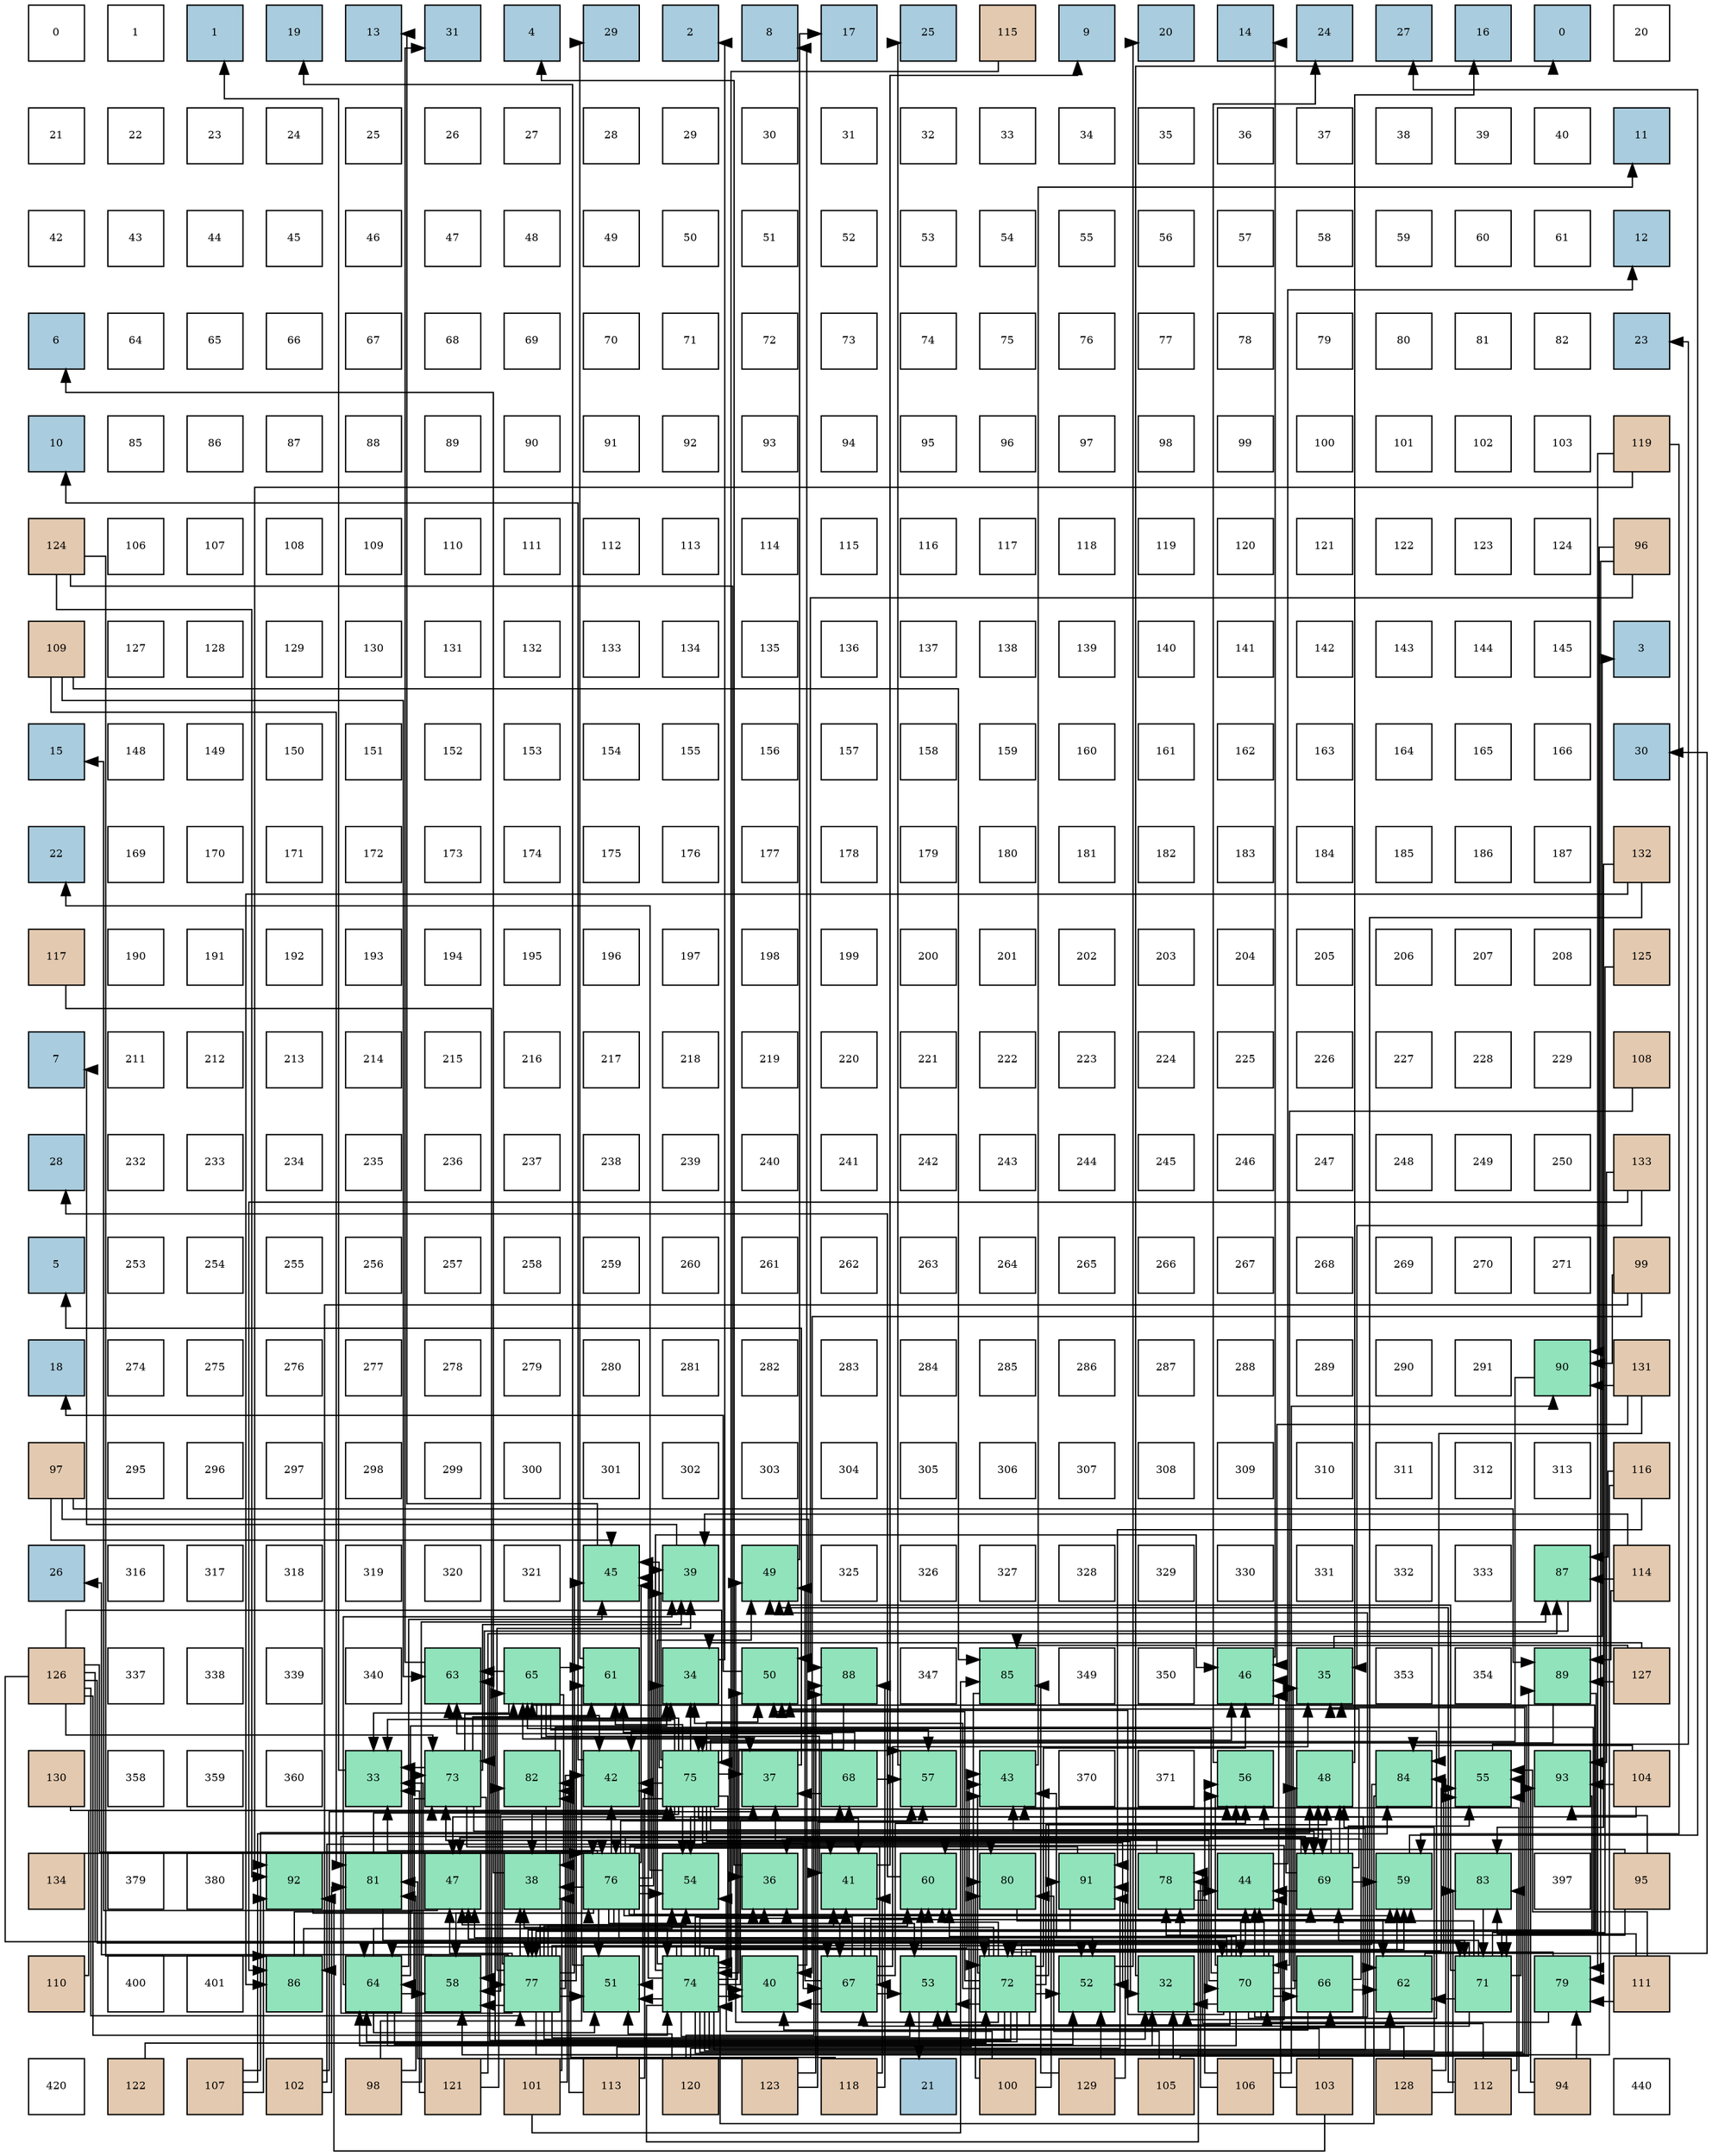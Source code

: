 digraph layout{
 rankdir=TB;
 splines=ortho;
 node [style=filled shape=square fixedsize=true width=0.6];
0[label="0", fontsize=8, fillcolor="#ffffff"];
1[label="1", fontsize=8, fillcolor="#ffffff"];
2[label="1", fontsize=8, fillcolor="#a9ccde"];
3[label="19", fontsize=8, fillcolor="#a9ccde"];
4[label="13", fontsize=8, fillcolor="#a9ccde"];
5[label="31", fontsize=8, fillcolor="#a9ccde"];
6[label="4", fontsize=8, fillcolor="#a9ccde"];
7[label="29", fontsize=8, fillcolor="#a9ccde"];
8[label="2", fontsize=8, fillcolor="#a9ccde"];
9[label="8", fontsize=8, fillcolor="#a9ccde"];
10[label="17", fontsize=8, fillcolor="#a9ccde"];
11[label="25", fontsize=8, fillcolor="#a9ccde"];
12[label="115", fontsize=8, fillcolor="#e3c9af"];
13[label="9", fontsize=8, fillcolor="#a9ccde"];
14[label="20", fontsize=8, fillcolor="#a9ccde"];
15[label="14", fontsize=8, fillcolor="#a9ccde"];
16[label="24", fontsize=8, fillcolor="#a9ccde"];
17[label="27", fontsize=8, fillcolor="#a9ccde"];
18[label="16", fontsize=8, fillcolor="#a9ccde"];
19[label="0", fontsize=8, fillcolor="#a9ccde"];
20[label="20", fontsize=8, fillcolor="#ffffff"];
21[label="21", fontsize=8, fillcolor="#ffffff"];
22[label="22", fontsize=8, fillcolor="#ffffff"];
23[label="23", fontsize=8, fillcolor="#ffffff"];
24[label="24", fontsize=8, fillcolor="#ffffff"];
25[label="25", fontsize=8, fillcolor="#ffffff"];
26[label="26", fontsize=8, fillcolor="#ffffff"];
27[label="27", fontsize=8, fillcolor="#ffffff"];
28[label="28", fontsize=8, fillcolor="#ffffff"];
29[label="29", fontsize=8, fillcolor="#ffffff"];
30[label="30", fontsize=8, fillcolor="#ffffff"];
31[label="31", fontsize=8, fillcolor="#ffffff"];
32[label="32", fontsize=8, fillcolor="#ffffff"];
33[label="33", fontsize=8, fillcolor="#ffffff"];
34[label="34", fontsize=8, fillcolor="#ffffff"];
35[label="35", fontsize=8, fillcolor="#ffffff"];
36[label="36", fontsize=8, fillcolor="#ffffff"];
37[label="37", fontsize=8, fillcolor="#ffffff"];
38[label="38", fontsize=8, fillcolor="#ffffff"];
39[label="39", fontsize=8, fillcolor="#ffffff"];
40[label="40", fontsize=8, fillcolor="#ffffff"];
41[label="11", fontsize=8, fillcolor="#a9ccde"];
42[label="42", fontsize=8, fillcolor="#ffffff"];
43[label="43", fontsize=8, fillcolor="#ffffff"];
44[label="44", fontsize=8, fillcolor="#ffffff"];
45[label="45", fontsize=8, fillcolor="#ffffff"];
46[label="46", fontsize=8, fillcolor="#ffffff"];
47[label="47", fontsize=8, fillcolor="#ffffff"];
48[label="48", fontsize=8, fillcolor="#ffffff"];
49[label="49", fontsize=8, fillcolor="#ffffff"];
50[label="50", fontsize=8, fillcolor="#ffffff"];
51[label="51", fontsize=8, fillcolor="#ffffff"];
52[label="52", fontsize=8, fillcolor="#ffffff"];
53[label="53", fontsize=8, fillcolor="#ffffff"];
54[label="54", fontsize=8, fillcolor="#ffffff"];
55[label="55", fontsize=8, fillcolor="#ffffff"];
56[label="56", fontsize=8, fillcolor="#ffffff"];
57[label="57", fontsize=8, fillcolor="#ffffff"];
58[label="58", fontsize=8, fillcolor="#ffffff"];
59[label="59", fontsize=8, fillcolor="#ffffff"];
60[label="60", fontsize=8, fillcolor="#ffffff"];
61[label="61", fontsize=8, fillcolor="#ffffff"];
62[label="12", fontsize=8, fillcolor="#a9ccde"];
63[label="6", fontsize=8, fillcolor="#a9ccde"];
64[label="64", fontsize=8, fillcolor="#ffffff"];
65[label="65", fontsize=8, fillcolor="#ffffff"];
66[label="66", fontsize=8, fillcolor="#ffffff"];
67[label="67", fontsize=8, fillcolor="#ffffff"];
68[label="68", fontsize=8, fillcolor="#ffffff"];
69[label="69", fontsize=8, fillcolor="#ffffff"];
70[label="70", fontsize=8, fillcolor="#ffffff"];
71[label="71", fontsize=8, fillcolor="#ffffff"];
72[label="72", fontsize=8, fillcolor="#ffffff"];
73[label="73", fontsize=8, fillcolor="#ffffff"];
74[label="74", fontsize=8, fillcolor="#ffffff"];
75[label="75", fontsize=8, fillcolor="#ffffff"];
76[label="76", fontsize=8, fillcolor="#ffffff"];
77[label="77", fontsize=8, fillcolor="#ffffff"];
78[label="78", fontsize=8, fillcolor="#ffffff"];
79[label="79", fontsize=8, fillcolor="#ffffff"];
80[label="80", fontsize=8, fillcolor="#ffffff"];
81[label="81", fontsize=8, fillcolor="#ffffff"];
82[label="82", fontsize=8, fillcolor="#ffffff"];
83[label="23", fontsize=8, fillcolor="#a9ccde"];
84[label="10", fontsize=8, fillcolor="#a9ccde"];
85[label="85", fontsize=8, fillcolor="#ffffff"];
86[label="86", fontsize=8, fillcolor="#ffffff"];
87[label="87", fontsize=8, fillcolor="#ffffff"];
88[label="88", fontsize=8, fillcolor="#ffffff"];
89[label="89", fontsize=8, fillcolor="#ffffff"];
90[label="90", fontsize=8, fillcolor="#ffffff"];
91[label="91", fontsize=8, fillcolor="#ffffff"];
92[label="92", fontsize=8, fillcolor="#ffffff"];
93[label="93", fontsize=8, fillcolor="#ffffff"];
94[label="94", fontsize=8, fillcolor="#ffffff"];
95[label="95", fontsize=8, fillcolor="#ffffff"];
96[label="96", fontsize=8, fillcolor="#ffffff"];
97[label="97", fontsize=8, fillcolor="#ffffff"];
98[label="98", fontsize=8, fillcolor="#ffffff"];
99[label="99", fontsize=8, fillcolor="#ffffff"];
100[label="100", fontsize=8, fillcolor="#ffffff"];
101[label="101", fontsize=8, fillcolor="#ffffff"];
102[label="102", fontsize=8, fillcolor="#ffffff"];
103[label="103", fontsize=8, fillcolor="#ffffff"];
104[label="119", fontsize=8, fillcolor="#e3c9af"];
105[label="124", fontsize=8, fillcolor="#e3c9af"];
106[label="106", fontsize=8, fillcolor="#ffffff"];
107[label="107", fontsize=8, fillcolor="#ffffff"];
108[label="108", fontsize=8, fillcolor="#ffffff"];
109[label="109", fontsize=8, fillcolor="#ffffff"];
110[label="110", fontsize=8, fillcolor="#ffffff"];
111[label="111", fontsize=8, fillcolor="#ffffff"];
112[label="112", fontsize=8, fillcolor="#ffffff"];
113[label="113", fontsize=8, fillcolor="#ffffff"];
114[label="114", fontsize=8, fillcolor="#ffffff"];
115[label="115", fontsize=8, fillcolor="#ffffff"];
116[label="116", fontsize=8, fillcolor="#ffffff"];
117[label="117", fontsize=8, fillcolor="#ffffff"];
118[label="118", fontsize=8, fillcolor="#ffffff"];
119[label="119", fontsize=8, fillcolor="#ffffff"];
120[label="120", fontsize=8, fillcolor="#ffffff"];
121[label="121", fontsize=8, fillcolor="#ffffff"];
122[label="122", fontsize=8, fillcolor="#ffffff"];
123[label="123", fontsize=8, fillcolor="#ffffff"];
124[label="124", fontsize=8, fillcolor="#ffffff"];
125[label="96", fontsize=8, fillcolor="#e3c9af"];
126[label="109", fontsize=8, fillcolor="#e3c9af"];
127[label="127", fontsize=8, fillcolor="#ffffff"];
128[label="128", fontsize=8, fillcolor="#ffffff"];
129[label="129", fontsize=8, fillcolor="#ffffff"];
130[label="130", fontsize=8, fillcolor="#ffffff"];
131[label="131", fontsize=8, fillcolor="#ffffff"];
132[label="132", fontsize=8, fillcolor="#ffffff"];
133[label="133", fontsize=8, fillcolor="#ffffff"];
134[label="134", fontsize=8, fillcolor="#ffffff"];
135[label="135", fontsize=8, fillcolor="#ffffff"];
136[label="136", fontsize=8, fillcolor="#ffffff"];
137[label="137", fontsize=8, fillcolor="#ffffff"];
138[label="138", fontsize=8, fillcolor="#ffffff"];
139[label="139", fontsize=8, fillcolor="#ffffff"];
140[label="140", fontsize=8, fillcolor="#ffffff"];
141[label="141", fontsize=8, fillcolor="#ffffff"];
142[label="142", fontsize=8, fillcolor="#ffffff"];
143[label="143", fontsize=8, fillcolor="#ffffff"];
144[label="144", fontsize=8, fillcolor="#ffffff"];
145[label="145", fontsize=8, fillcolor="#ffffff"];
146[label="3", fontsize=8, fillcolor="#a9ccde"];
147[label="15", fontsize=8, fillcolor="#a9ccde"];
148[label="148", fontsize=8, fillcolor="#ffffff"];
149[label="149", fontsize=8, fillcolor="#ffffff"];
150[label="150", fontsize=8, fillcolor="#ffffff"];
151[label="151", fontsize=8, fillcolor="#ffffff"];
152[label="152", fontsize=8, fillcolor="#ffffff"];
153[label="153", fontsize=8, fillcolor="#ffffff"];
154[label="154", fontsize=8, fillcolor="#ffffff"];
155[label="155", fontsize=8, fillcolor="#ffffff"];
156[label="156", fontsize=8, fillcolor="#ffffff"];
157[label="157", fontsize=8, fillcolor="#ffffff"];
158[label="158", fontsize=8, fillcolor="#ffffff"];
159[label="159", fontsize=8, fillcolor="#ffffff"];
160[label="160", fontsize=8, fillcolor="#ffffff"];
161[label="161", fontsize=8, fillcolor="#ffffff"];
162[label="162", fontsize=8, fillcolor="#ffffff"];
163[label="163", fontsize=8, fillcolor="#ffffff"];
164[label="164", fontsize=8, fillcolor="#ffffff"];
165[label="165", fontsize=8, fillcolor="#ffffff"];
166[label="166", fontsize=8, fillcolor="#ffffff"];
167[label="30", fontsize=8, fillcolor="#a9ccde"];
168[label="22", fontsize=8, fillcolor="#a9ccde"];
169[label="169", fontsize=8, fillcolor="#ffffff"];
170[label="170", fontsize=8, fillcolor="#ffffff"];
171[label="171", fontsize=8, fillcolor="#ffffff"];
172[label="172", fontsize=8, fillcolor="#ffffff"];
173[label="173", fontsize=8, fillcolor="#ffffff"];
174[label="174", fontsize=8, fillcolor="#ffffff"];
175[label="175", fontsize=8, fillcolor="#ffffff"];
176[label="176", fontsize=8, fillcolor="#ffffff"];
177[label="177", fontsize=8, fillcolor="#ffffff"];
178[label="178", fontsize=8, fillcolor="#ffffff"];
179[label="179", fontsize=8, fillcolor="#ffffff"];
180[label="180", fontsize=8, fillcolor="#ffffff"];
181[label="181", fontsize=8, fillcolor="#ffffff"];
182[label="182", fontsize=8, fillcolor="#ffffff"];
183[label="183", fontsize=8, fillcolor="#ffffff"];
184[label="184", fontsize=8, fillcolor="#ffffff"];
185[label="185", fontsize=8, fillcolor="#ffffff"];
186[label="186", fontsize=8, fillcolor="#ffffff"];
187[label="187", fontsize=8, fillcolor="#ffffff"];
188[label="132", fontsize=8, fillcolor="#e3c9af"];
189[label="117", fontsize=8, fillcolor="#e3c9af"];
190[label="190", fontsize=8, fillcolor="#ffffff"];
191[label="191", fontsize=8, fillcolor="#ffffff"];
192[label="192", fontsize=8, fillcolor="#ffffff"];
193[label="193", fontsize=8, fillcolor="#ffffff"];
194[label="194", fontsize=8, fillcolor="#ffffff"];
195[label="195", fontsize=8, fillcolor="#ffffff"];
196[label="196", fontsize=8, fillcolor="#ffffff"];
197[label="197", fontsize=8, fillcolor="#ffffff"];
198[label="198", fontsize=8, fillcolor="#ffffff"];
199[label="199", fontsize=8, fillcolor="#ffffff"];
200[label="200", fontsize=8, fillcolor="#ffffff"];
201[label="201", fontsize=8, fillcolor="#ffffff"];
202[label="202", fontsize=8, fillcolor="#ffffff"];
203[label="203", fontsize=8, fillcolor="#ffffff"];
204[label="204", fontsize=8, fillcolor="#ffffff"];
205[label="205", fontsize=8, fillcolor="#ffffff"];
206[label="206", fontsize=8, fillcolor="#ffffff"];
207[label="207", fontsize=8, fillcolor="#ffffff"];
208[label="208", fontsize=8, fillcolor="#ffffff"];
209[label="125", fontsize=8, fillcolor="#e3c9af"];
210[label="7", fontsize=8, fillcolor="#a9ccde"];
211[label="211", fontsize=8, fillcolor="#ffffff"];
212[label="212", fontsize=8, fillcolor="#ffffff"];
213[label="213", fontsize=8, fillcolor="#ffffff"];
214[label="214", fontsize=8, fillcolor="#ffffff"];
215[label="215", fontsize=8, fillcolor="#ffffff"];
216[label="216", fontsize=8, fillcolor="#ffffff"];
217[label="217", fontsize=8, fillcolor="#ffffff"];
218[label="218", fontsize=8, fillcolor="#ffffff"];
219[label="219", fontsize=8, fillcolor="#ffffff"];
220[label="220", fontsize=8, fillcolor="#ffffff"];
221[label="221", fontsize=8, fillcolor="#ffffff"];
222[label="222", fontsize=8, fillcolor="#ffffff"];
223[label="223", fontsize=8, fillcolor="#ffffff"];
224[label="224", fontsize=8, fillcolor="#ffffff"];
225[label="225", fontsize=8, fillcolor="#ffffff"];
226[label="226", fontsize=8, fillcolor="#ffffff"];
227[label="227", fontsize=8, fillcolor="#ffffff"];
228[label="228", fontsize=8, fillcolor="#ffffff"];
229[label="229", fontsize=8, fillcolor="#ffffff"];
230[label="108", fontsize=8, fillcolor="#e3c9af"];
231[label="28", fontsize=8, fillcolor="#a9ccde"];
232[label="232", fontsize=8, fillcolor="#ffffff"];
233[label="233", fontsize=8, fillcolor="#ffffff"];
234[label="234", fontsize=8, fillcolor="#ffffff"];
235[label="235", fontsize=8, fillcolor="#ffffff"];
236[label="236", fontsize=8, fillcolor="#ffffff"];
237[label="237", fontsize=8, fillcolor="#ffffff"];
238[label="238", fontsize=8, fillcolor="#ffffff"];
239[label="239", fontsize=8, fillcolor="#ffffff"];
240[label="240", fontsize=8, fillcolor="#ffffff"];
241[label="241", fontsize=8, fillcolor="#ffffff"];
242[label="242", fontsize=8, fillcolor="#ffffff"];
243[label="243", fontsize=8, fillcolor="#ffffff"];
244[label="244", fontsize=8, fillcolor="#ffffff"];
245[label="245", fontsize=8, fillcolor="#ffffff"];
246[label="246", fontsize=8, fillcolor="#ffffff"];
247[label="247", fontsize=8, fillcolor="#ffffff"];
248[label="248", fontsize=8, fillcolor="#ffffff"];
249[label="249", fontsize=8, fillcolor="#ffffff"];
250[label="250", fontsize=8, fillcolor="#ffffff"];
251[label="133", fontsize=8, fillcolor="#e3c9af"];
252[label="5", fontsize=8, fillcolor="#a9ccde"];
253[label="253", fontsize=8, fillcolor="#ffffff"];
254[label="254", fontsize=8, fillcolor="#ffffff"];
255[label="255", fontsize=8, fillcolor="#ffffff"];
256[label="256", fontsize=8, fillcolor="#ffffff"];
257[label="257", fontsize=8, fillcolor="#ffffff"];
258[label="258", fontsize=8, fillcolor="#ffffff"];
259[label="259", fontsize=8, fillcolor="#ffffff"];
260[label="260", fontsize=8, fillcolor="#ffffff"];
261[label="261", fontsize=8, fillcolor="#ffffff"];
262[label="262", fontsize=8, fillcolor="#ffffff"];
263[label="263", fontsize=8, fillcolor="#ffffff"];
264[label="264", fontsize=8, fillcolor="#ffffff"];
265[label="265", fontsize=8, fillcolor="#ffffff"];
266[label="266", fontsize=8, fillcolor="#ffffff"];
267[label="267", fontsize=8, fillcolor="#ffffff"];
268[label="268", fontsize=8, fillcolor="#ffffff"];
269[label="269", fontsize=8, fillcolor="#ffffff"];
270[label="270", fontsize=8, fillcolor="#ffffff"];
271[label="271", fontsize=8, fillcolor="#ffffff"];
272[label="99", fontsize=8, fillcolor="#e3c9af"];
273[label="18", fontsize=8, fillcolor="#a9ccde"];
274[label="274", fontsize=8, fillcolor="#ffffff"];
275[label="275", fontsize=8, fillcolor="#ffffff"];
276[label="276", fontsize=8, fillcolor="#ffffff"];
277[label="277", fontsize=8, fillcolor="#ffffff"];
278[label="278", fontsize=8, fillcolor="#ffffff"];
279[label="279", fontsize=8, fillcolor="#ffffff"];
280[label="280", fontsize=8, fillcolor="#ffffff"];
281[label="281", fontsize=8, fillcolor="#ffffff"];
282[label="282", fontsize=8, fillcolor="#ffffff"];
283[label="283", fontsize=8, fillcolor="#ffffff"];
284[label="284", fontsize=8, fillcolor="#ffffff"];
285[label="285", fontsize=8, fillcolor="#ffffff"];
286[label="286", fontsize=8, fillcolor="#ffffff"];
287[label="287", fontsize=8, fillcolor="#ffffff"];
288[label="288", fontsize=8, fillcolor="#ffffff"];
289[label="289", fontsize=8, fillcolor="#ffffff"];
290[label="290", fontsize=8, fillcolor="#ffffff"];
291[label="291", fontsize=8, fillcolor="#ffffff"];
292[label="90", fontsize=8, fillcolor="#91e3bb"];
293[label="131", fontsize=8, fillcolor="#e3c9af"];
294[label="97", fontsize=8, fillcolor="#e3c9af"];
295[label="295", fontsize=8, fillcolor="#ffffff"];
296[label="296", fontsize=8, fillcolor="#ffffff"];
297[label="297", fontsize=8, fillcolor="#ffffff"];
298[label="298", fontsize=8, fillcolor="#ffffff"];
299[label="299", fontsize=8, fillcolor="#ffffff"];
300[label="300", fontsize=8, fillcolor="#ffffff"];
301[label="301", fontsize=8, fillcolor="#ffffff"];
302[label="302", fontsize=8, fillcolor="#ffffff"];
303[label="303", fontsize=8, fillcolor="#ffffff"];
304[label="304", fontsize=8, fillcolor="#ffffff"];
305[label="305", fontsize=8, fillcolor="#ffffff"];
306[label="306", fontsize=8, fillcolor="#ffffff"];
307[label="307", fontsize=8, fillcolor="#ffffff"];
308[label="308", fontsize=8, fillcolor="#ffffff"];
309[label="309", fontsize=8, fillcolor="#ffffff"];
310[label="310", fontsize=8, fillcolor="#ffffff"];
311[label="311", fontsize=8, fillcolor="#ffffff"];
312[label="312", fontsize=8, fillcolor="#ffffff"];
313[label="313", fontsize=8, fillcolor="#ffffff"];
314[label="116", fontsize=8, fillcolor="#e3c9af"];
315[label="26", fontsize=8, fillcolor="#a9ccde"];
316[label="316", fontsize=8, fillcolor="#ffffff"];
317[label="317", fontsize=8, fillcolor="#ffffff"];
318[label="318", fontsize=8, fillcolor="#ffffff"];
319[label="319", fontsize=8, fillcolor="#ffffff"];
320[label="320", fontsize=8, fillcolor="#ffffff"];
321[label="321", fontsize=8, fillcolor="#ffffff"];
322[label="45", fontsize=8, fillcolor="#91e3bb"];
323[label="39", fontsize=8, fillcolor="#91e3bb"];
324[label="49", fontsize=8, fillcolor="#91e3bb"];
325[label="325", fontsize=8, fillcolor="#ffffff"];
326[label="326", fontsize=8, fillcolor="#ffffff"];
327[label="327", fontsize=8, fillcolor="#ffffff"];
328[label="328", fontsize=8, fillcolor="#ffffff"];
329[label="329", fontsize=8, fillcolor="#ffffff"];
330[label="330", fontsize=8, fillcolor="#ffffff"];
331[label="331", fontsize=8, fillcolor="#ffffff"];
332[label="332", fontsize=8, fillcolor="#ffffff"];
333[label="333", fontsize=8, fillcolor="#ffffff"];
334[label="87", fontsize=8, fillcolor="#91e3bb"];
335[label="114", fontsize=8, fillcolor="#e3c9af"];
336[label="126", fontsize=8, fillcolor="#e3c9af"];
337[label="337", fontsize=8, fillcolor="#ffffff"];
338[label="338", fontsize=8, fillcolor="#ffffff"];
339[label="339", fontsize=8, fillcolor="#ffffff"];
340[label="340", fontsize=8, fillcolor="#ffffff"];
341[label="63", fontsize=8, fillcolor="#91e3bb"];
342[label="65", fontsize=8, fillcolor="#91e3bb"];
343[label="61", fontsize=8, fillcolor="#91e3bb"];
344[label="34", fontsize=8, fillcolor="#91e3bb"];
345[label="50", fontsize=8, fillcolor="#91e3bb"];
346[label="88", fontsize=8, fillcolor="#91e3bb"];
347[label="347", fontsize=8, fillcolor="#ffffff"];
348[label="85", fontsize=8, fillcolor="#91e3bb"];
349[label="349", fontsize=8, fillcolor="#ffffff"];
350[label="350", fontsize=8, fillcolor="#ffffff"];
351[label="46", fontsize=8, fillcolor="#91e3bb"];
352[label="35", fontsize=8, fillcolor="#91e3bb"];
353[label="353", fontsize=8, fillcolor="#ffffff"];
354[label="354", fontsize=8, fillcolor="#ffffff"];
355[label="89", fontsize=8, fillcolor="#91e3bb"];
356[label="127", fontsize=8, fillcolor="#e3c9af"];
357[label="130", fontsize=8, fillcolor="#e3c9af"];
358[label="358", fontsize=8, fillcolor="#ffffff"];
359[label="359", fontsize=8, fillcolor="#ffffff"];
360[label="360", fontsize=8, fillcolor="#ffffff"];
361[label="33", fontsize=8, fillcolor="#91e3bb"];
362[label="73", fontsize=8, fillcolor="#91e3bb"];
363[label="82", fontsize=8, fillcolor="#91e3bb"];
364[label="42", fontsize=8, fillcolor="#91e3bb"];
365[label="75", fontsize=8, fillcolor="#91e3bb"];
366[label="37", fontsize=8, fillcolor="#91e3bb"];
367[label="68", fontsize=8, fillcolor="#91e3bb"];
368[label="57", fontsize=8, fillcolor="#91e3bb"];
369[label="43", fontsize=8, fillcolor="#91e3bb"];
370[label="370", fontsize=8, fillcolor="#ffffff"];
371[label="371", fontsize=8, fillcolor="#ffffff"];
372[label="56", fontsize=8, fillcolor="#91e3bb"];
373[label="48", fontsize=8, fillcolor="#91e3bb"];
374[label="84", fontsize=8, fillcolor="#91e3bb"];
375[label="55", fontsize=8, fillcolor="#91e3bb"];
376[label="93", fontsize=8, fillcolor="#91e3bb"];
377[label="104", fontsize=8, fillcolor="#e3c9af"];
378[label="134", fontsize=8, fillcolor="#e3c9af"];
379[label="379", fontsize=8, fillcolor="#ffffff"];
380[label="380", fontsize=8, fillcolor="#ffffff"];
381[label="92", fontsize=8, fillcolor="#91e3bb"];
382[label="81", fontsize=8, fillcolor="#91e3bb"];
383[label="47", fontsize=8, fillcolor="#91e3bb"];
384[label="38", fontsize=8, fillcolor="#91e3bb"];
385[label="76", fontsize=8, fillcolor="#91e3bb"];
386[label="54", fontsize=8, fillcolor="#91e3bb"];
387[label="36", fontsize=8, fillcolor="#91e3bb"];
388[label="41", fontsize=8, fillcolor="#91e3bb"];
389[label="60", fontsize=8, fillcolor="#91e3bb"];
390[label="80", fontsize=8, fillcolor="#91e3bb"];
391[label="91", fontsize=8, fillcolor="#91e3bb"];
392[label="78", fontsize=8, fillcolor="#91e3bb"];
393[label="44", fontsize=8, fillcolor="#91e3bb"];
394[label="69", fontsize=8, fillcolor="#91e3bb"];
395[label="59", fontsize=8, fillcolor="#91e3bb"];
396[label="83", fontsize=8, fillcolor="#91e3bb"];
397[label="397", fontsize=8, fillcolor="#ffffff"];
398[label="95", fontsize=8, fillcolor="#e3c9af"];
399[label="110", fontsize=8, fillcolor="#e3c9af"];
400[label="400", fontsize=8, fillcolor="#ffffff"];
401[label="401", fontsize=8, fillcolor="#ffffff"];
402[label="86", fontsize=8, fillcolor="#91e3bb"];
403[label="64", fontsize=8, fillcolor="#91e3bb"];
404[label="58", fontsize=8, fillcolor="#91e3bb"];
405[label="77", fontsize=8, fillcolor="#91e3bb"];
406[label="51", fontsize=8, fillcolor="#91e3bb"];
407[label="74", fontsize=8, fillcolor="#91e3bb"];
408[label="40", fontsize=8, fillcolor="#91e3bb"];
409[label="67", fontsize=8, fillcolor="#91e3bb"];
410[label="53", fontsize=8, fillcolor="#91e3bb"];
411[label="72", fontsize=8, fillcolor="#91e3bb"];
412[label="52", fontsize=8, fillcolor="#91e3bb"];
413[label="32", fontsize=8, fillcolor="#91e3bb"];
414[label="70", fontsize=8, fillcolor="#91e3bb"];
415[label="66", fontsize=8, fillcolor="#91e3bb"];
416[label="62", fontsize=8, fillcolor="#91e3bb"];
417[label="71", fontsize=8, fillcolor="#91e3bb"];
418[label="79", fontsize=8, fillcolor="#91e3bb"];
419[label="111", fontsize=8, fillcolor="#e3c9af"];
420[label="420", fontsize=8, fillcolor="#ffffff"];
421[label="122", fontsize=8, fillcolor="#e3c9af"];
422[label="107", fontsize=8, fillcolor="#e3c9af"];
423[label="102", fontsize=8, fillcolor="#e3c9af"];
424[label="98", fontsize=8, fillcolor="#e3c9af"];
425[label="121", fontsize=8, fillcolor="#e3c9af"];
426[label="101", fontsize=8, fillcolor="#e3c9af"];
427[label="113", fontsize=8, fillcolor="#e3c9af"];
428[label="120", fontsize=8, fillcolor="#e3c9af"];
429[label="123", fontsize=8, fillcolor="#e3c9af"];
430[label="118", fontsize=8, fillcolor="#e3c9af"];
431[label="21", fontsize=8, fillcolor="#a9ccde"];
432[label="100", fontsize=8, fillcolor="#e3c9af"];
433[label="129", fontsize=8, fillcolor="#e3c9af"];
434[label="105", fontsize=8, fillcolor="#e3c9af"];
435[label="106", fontsize=8, fillcolor="#e3c9af"];
436[label="103", fontsize=8, fillcolor="#e3c9af"];
437[label="128", fontsize=8, fillcolor="#e3c9af"];
438[label="112", fontsize=8, fillcolor="#e3c9af"];
439[label="94", fontsize=8, fillcolor="#e3c9af"];
440[label="440", fontsize=8, fillcolor="#ffffff"];
edge [constraint=false, style=vis];413 -> 19;
361 -> 2;
344 -> 8;
352 -> 146;
387 -> 6;
366 -> 252;
384 -> 63;
323 -> 210;
408 -> 9;
388 -> 13;
364 -> 84;
369 -> 41;
393 -> 62;
322 -> 4;
351 -> 15;
383 -> 147;
373 -> 18;
324 -> 10;
345 -> 273;
406 -> 3;
412 -> 14;
410 -> 431;
386 -> 168;
375 -> 83;
372 -> 16;
368 -> 11;
404 -> 315;
395 -> 17;
389 -> 231;
343 -> 7;
416 -> 167;
341 -> 5;
403 -> 413;
403 -> 344;
403 -> 323;
403 -> 322;
403 -> 406;
403 -> 412;
403 -> 386;
403 -> 404;
342 -> 361;
342 -> 366;
342 -> 384;
342 -> 388;
342 -> 364;
342 -> 368;
342 -> 343;
342 -> 341;
415 -> 352;
415 -> 387;
415 -> 408;
415 -> 416;
409 -> 352;
409 -> 387;
409 -> 408;
409 -> 324;
409 -> 410;
409 -> 372;
409 -> 389;
409 -> 416;
367 -> 366;
367 -> 368;
367 -> 343;
367 -> 341;
394 -> 369;
394 -> 393;
394 -> 351;
394 -> 383;
394 -> 373;
394 -> 345;
394 -> 375;
394 -> 395;
414 -> 413;
414 -> 366;
414 -> 364;
414 -> 369;
414 -> 393;
414 -> 351;
414 -> 383;
414 -> 373;
414 -> 324;
414 -> 345;
414 -> 410;
414 -> 386;
414 -> 375;
414 -> 372;
414 -> 395;
414 -> 389;
414 -> 403;
414 -> 342;
414 -> 415;
417 -> 393;
417 -> 324;
417 -> 375;
417 -> 416;
417 -> 403;
417 -> 342;
417 -> 409;
417 -> 394;
411 -> 344;
411 -> 384;
411 -> 369;
411 -> 393;
411 -> 351;
411 -> 383;
411 -> 373;
411 -> 324;
411 -> 345;
411 -> 412;
411 -> 410;
411 -> 375;
411 -> 372;
411 -> 395;
411 -> 389;
411 -> 341;
411 -> 403;
411 -> 342;
411 -> 415;
362 -> 361;
362 -> 323;
362 -> 404;
362 -> 343;
362 -> 403;
362 -> 342;
362 -> 409;
362 -> 394;
407 -> 352;
407 -> 387;
407 -> 408;
407 -> 388;
407 -> 369;
407 -> 393;
407 -> 322;
407 -> 351;
407 -> 383;
407 -> 373;
407 -> 324;
407 -> 345;
407 -> 406;
407 -> 410;
407 -> 375;
407 -> 372;
407 -> 368;
407 -> 395;
407 -> 389;
407 -> 416;
407 -> 403;
407 -> 342;
365 -> 413;
365 -> 361;
365 -> 344;
365 -> 366;
365 -> 384;
365 -> 323;
365 -> 408;
365 -> 388;
365 -> 364;
365 -> 322;
365 -> 351;
365 -> 345;
365 -> 406;
365 -> 412;
365 -> 386;
365 -> 372;
365 -> 368;
365 -> 404;
365 -> 343;
365 -> 341;
365 -> 409;
365 -> 394;
385 -> 413;
385 -> 361;
385 -> 344;
385 -> 387;
385 -> 384;
385 -> 323;
385 -> 388;
385 -> 364;
385 -> 322;
385 -> 373;
385 -> 406;
385 -> 412;
385 -> 410;
385 -> 386;
385 -> 404;
385 -> 395;
385 -> 409;
385 -> 367;
385 -> 394;
405 -> 413;
405 -> 361;
405 -> 344;
405 -> 352;
405 -> 384;
405 -> 323;
405 -> 388;
405 -> 364;
405 -> 369;
405 -> 322;
405 -> 383;
405 -> 406;
405 -> 412;
405 -> 386;
405 -> 404;
405 -> 389;
405 -> 409;
405 -> 367;
405 -> 394;
392 -> 414;
392 -> 362;
418 -> 414;
418 -> 411;
390 -> 414;
382 -> 417;
382 -> 365;
363 -> 417;
363 -> 385;
396 -> 417;
374 -> 411;
374 -> 407;
348 -> 411;
402 -> 362;
402 -> 407;
334 -> 362;
346 -> 407;
355 -> 365;
355 -> 405;
292 -> 365;
391 -> 385;
391 -> 405;
381 -> 385;
376 -> 405;
439 -> 369;
439 -> 418;
439 -> 376;
398 -> 389;
398 -> 392;
398 -> 376;
125 -> 345;
125 -> 418;
125 -> 292;
294 -> 322;
294 -> 346;
294 -> 355;
424 -> 343;
424 -> 382;
424 -> 334;
272 -> 408;
272 -> 402;
272 -> 292;
432 -> 386;
432 -> 390;
432 -> 391;
426 -> 384;
426 -> 363;
426 -> 348;
423 -> 366;
423 -> 390;
423 -> 382;
436 -> 410;
436 -> 392;
436 -> 381;
377 -> 383;
377 -> 374;
377 -> 376;
434 -> 413;
434 -> 390;
434 -> 355;
435 -> 372;
435 -> 392;
435 -> 292;
422 -> 373;
422 -> 374;
422 -> 381;
230 -> 414;
126 -> 341;
126 -> 382;
126 -> 348;
399 -> 365;
419 -> 375;
419 -> 418;
419 -> 396;
438 -> 324;
438 -> 392;
438 -> 396;
427 -> 364;
427 -> 390;
427 -> 363;
335 -> 323;
335 -> 334;
335 -> 355;
12 -> 407;
314 -> 404;
314 -> 334;
314 -> 391;
189 -> 405;
430 -> 388;
430 -> 363;
430 -> 346;
104 -> 395;
104 -> 418;
104 -> 381;
428 -> 406;
428 -> 346;
428 -> 391;
425 -> 361;
425 -> 363;
425 -> 334;
421 -> 411;
429 -> 368;
429 -> 382;
429 -> 346;
105 -> 387;
105 -> 402;
105 -> 381;
209 -> 417;
336 -> 414;
336 -> 417;
336 -> 411;
336 -> 362;
336 -> 407;
336 -> 365;
336 -> 385;
336 -> 405;
356 -> 344;
356 -> 348;
356 -> 355;
437 -> 393;
437 -> 396;
437 -> 374;
433 -> 412;
433 -> 348;
433 -> 391;
357 -> 362;
293 -> 351;
293 -> 374;
293 -> 292;
188 -> 416;
188 -> 396;
188 -> 402;
251 -> 352;
251 -> 402;
251 -> 376;
378 -> 385;
edge [constraint=true, style=invis];
0 -> 21 -> 42 -> 63 -> 84 -> 105 -> 126 -> 147 -> 168 -> 189 -> 210 -> 231 -> 252 -> 273 -> 294 -> 315 -> 336 -> 357 -> 378 -> 399 -> 420;
1 -> 22 -> 43 -> 64 -> 85 -> 106 -> 127 -> 148 -> 169 -> 190 -> 211 -> 232 -> 253 -> 274 -> 295 -> 316 -> 337 -> 358 -> 379 -> 400 -> 421;
2 -> 23 -> 44 -> 65 -> 86 -> 107 -> 128 -> 149 -> 170 -> 191 -> 212 -> 233 -> 254 -> 275 -> 296 -> 317 -> 338 -> 359 -> 380 -> 401 -> 422;
3 -> 24 -> 45 -> 66 -> 87 -> 108 -> 129 -> 150 -> 171 -> 192 -> 213 -> 234 -> 255 -> 276 -> 297 -> 318 -> 339 -> 360 -> 381 -> 402 -> 423;
4 -> 25 -> 46 -> 67 -> 88 -> 109 -> 130 -> 151 -> 172 -> 193 -> 214 -> 235 -> 256 -> 277 -> 298 -> 319 -> 340 -> 361 -> 382 -> 403 -> 424;
5 -> 26 -> 47 -> 68 -> 89 -> 110 -> 131 -> 152 -> 173 -> 194 -> 215 -> 236 -> 257 -> 278 -> 299 -> 320 -> 341 -> 362 -> 383 -> 404 -> 425;
6 -> 27 -> 48 -> 69 -> 90 -> 111 -> 132 -> 153 -> 174 -> 195 -> 216 -> 237 -> 258 -> 279 -> 300 -> 321 -> 342 -> 363 -> 384 -> 405 -> 426;
7 -> 28 -> 49 -> 70 -> 91 -> 112 -> 133 -> 154 -> 175 -> 196 -> 217 -> 238 -> 259 -> 280 -> 301 -> 322 -> 343 -> 364 -> 385 -> 406 -> 427;
8 -> 29 -> 50 -> 71 -> 92 -> 113 -> 134 -> 155 -> 176 -> 197 -> 218 -> 239 -> 260 -> 281 -> 302 -> 323 -> 344 -> 365 -> 386 -> 407 -> 428;
9 -> 30 -> 51 -> 72 -> 93 -> 114 -> 135 -> 156 -> 177 -> 198 -> 219 -> 240 -> 261 -> 282 -> 303 -> 324 -> 345 -> 366 -> 387 -> 408 -> 429;
10 -> 31 -> 52 -> 73 -> 94 -> 115 -> 136 -> 157 -> 178 -> 199 -> 220 -> 241 -> 262 -> 283 -> 304 -> 325 -> 346 -> 367 -> 388 -> 409 -> 430;
11 -> 32 -> 53 -> 74 -> 95 -> 116 -> 137 -> 158 -> 179 -> 200 -> 221 -> 242 -> 263 -> 284 -> 305 -> 326 -> 347 -> 368 -> 389 -> 410 -> 431;
12 -> 33 -> 54 -> 75 -> 96 -> 117 -> 138 -> 159 -> 180 -> 201 -> 222 -> 243 -> 264 -> 285 -> 306 -> 327 -> 348 -> 369 -> 390 -> 411 -> 432;
13 -> 34 -> 55 -> 76 -> 97 -> 118 -> 139 -> 160 -> 181 -> 202 -> 223 -> 244 -> 265 -> 286 -> 307 -> 328 -> 349 -> 370 -> 391 -> 412 -> 433;
14 -> 35 -> 56 -> 77 -> 98 -> 119 -> 140 -> 161 -> 182 -> 203 -> 224 -> 245 -> 266 -> 287 -> 308 -> 329 -> 350 -> 371 -> 392 -> 413 -> 434;
15 -> 36 -> 57 -> 78 -> 99 -> 120 -> 141 -> 162 -> 183 -> 204 -> 225 -> 246 -> 267 -> 288 -> 309 -> 330 -> 351 -> 372 -> 393 -> 414 -> 435;
16 -> 37 -> 58 -> 79 -> 100 -> 121 -> 142 -> 163 -> 184 -> 205 -> 226 -> 247 -> 268 -> 289 -> 310 -> 331 -> 352 -> 373 -> 394 -> 415 -> 436;
17 -> 38 -> 59 -> 80 -> 101 -> 122 -> 143 -> 164 -> 185 -> 206 -> 227 -> 248 -> 269 -> 290 -> 311 -> 332 -> 353 -> 374 -> 395 -> 416 -> 437;
18 -> 39 -> 60 -> 81 -> 102 -> 123 -> 144 -> 165 -> 186 -> 207 -> 228 -> 249 -> 270 -> 291 -> 312 -> 333 -> 354 -> 375 -> 396 -> 417 -> 438;
19 -> 40 -> 61 -> 82 -> 103 -> 124 -> 145 -> 166 -> 187 -> 208 -> 229 -> 250 -> 271 -> 292 -> 313 -> 334 -> 355 -> 376 -> 397 -> 418 -> 439;
20 -> 41 -> 62 -> 83 -> 104 -> 125 -> 146 -> 167 -> 188 -> 209 -> 230 -> 251 -> 272 -> 293 -> 314 -> 335 -> 356 -> 377 -> 398 -> 419 -> 440;
rank = same {0 -> 1 -> 2 -> 3 -> 4 -> 5 -> 6 -> 7 -> 8 -> 9 -> 10 -> 11 -> 12 -> 13 -> 14 -> 15 -> 16 -> 17 -> 18 -> 19 -> 20};
rank = same {21 -> 22 -> 23 -> 24 -> 25 -> 26 -> 27 -> 28 -> 29 -> 30 -> 31 -> 32 -> 33 -> 34 -> 35 -> 36 -> 37 -> 38 -> 39 -> 40 -> 41};
rank = same {42 -> 43 -> 44 -> 45 -> 46 -> 47 -> 48 -> 49 -> 50 -> 51 -> 52 -> 53 -> 54 -> 55 -> 56 -> 57 -> 58 -> 59 -> 60 -> 61 -> 62};
rank = same {63 -> 64 -> 65 -> 66 -> 67 -> 68 -> 69 -> 70 -> 71 -> 72 -> 73 -> 74 -> 75 -> 76 -> 77 -> 78 -> 79 -> 80 -> 81 -> 82 -> 83};
rank = same {84 -> 85 -> 86 -> 87 -> 88 -> 89 -> 90 -> 91 -> 92 -> 93 -> 94 -> 95 -> 96 -> 97 -> 98 -> 99 -> 100 -> 101 -> 102 -> 103 -> 104};
rank = same {105 -> 106 -> 107 -> 108 -> 109 -> 110 -> 111 -> 112 -> 113 -> 114 -> 115 -> 116 -> 117 -> 118 -> 119 -> 120 -> 121 -> 122 -> 123 -> 124 -> 125};
rank = same {126 -> 127 -> 128 -> 129 -> 130 -> 131 -> 132 -> 133 -> 134 -> 135 -> 136 -> 137 -> 138 -> 139 -> 140 -> 141 -> 142 -> 143 -> 144 -> 145 -> 146};
rank = same {147 -> 148 -> 149 -> 150 -> 151 -> 152 -> 153 -> 154 -> 155 -> 156 -> 157 -> 158 -> 159 -> 160 -> 161 -> 162 -> 163 -> 164 -> 165 -> 166 -> 167};
rank = same {168 -> 169 -> 170 -> 171 -> 172 -> 173 -> 174 -> 175 -> 176 -> 177 -> 178 -> 179 -> 180 -> 181 -> 182 -> 183 -> 184 -> 185 -> 186 -> 187 -> 188};
rank = same {189 -> 190 -> 191 -> 192 -> 193 -> 194 -> 195 -> 196 -> 197 -> 198 -> 199 -> 200 -> 201 -> 202 -> 203 -> 204 -> 205 -> 206 -> 207 -> 208 -> 209};
rank = same {210 -> 211 -> 212 -> 213 -> 214 -> 215 -> 216 -> 217 -> 218 -> 219 -> 220 -> 221 -> 222 -> 223 -> 224 -> 225 -> 226 -> 227 -> 228 -> 229 -> 230};
rank = same {231 -> 232 -> 233 -> 234 -> 235 -> 236 -> 237 -> 238 -> 239 -> 240 -> 241 -> 242 -> 243 -> 244 -> 245 -> 246 -> 247 -> 248 -> 249 -> 250 -> 251};
rank = same {252 -> 253 -> 254 -> 255 -> 256 -> 257 -> 258 -> 259 -> 260 -> 261 -> 262 -> 263 -> 264 -> 265 -> 266 -> 267 -> 268 -> 269 -> 270 -> 271 -> 272};
rank = same {273 -> 274 -> 275 -> 276 -> 277 -> 278 -> 279 -> 280 -> 281 -> 282 -> 283 -> 284 -> 285 -> 286 -> 287 -> 288 -> 289 -> 290 -> 291 -> 292 -> 293};
rank = same {294 -> 295 -> 296 -> 297 -> 298 -> 299 -> 300 -> 301 -> 302 -> 303 -> 304 -> 305 -> 306 -> 307 -> 308 -> 309 -> 310 -> 311 -> 312 -> 313 -> 314};
rank = same {315 -> 316 -> 317 -> 318 -> 319 -> 320 -> 321 -> 322 -> 323 -> 324 -> 325 -> 326 -> 327 -> 328 -> 329 -> 330 -> 331 -> 332 -> 333 -> 334 -> 335};
rank = same {336 -> 337 -> 338 -> 339 -> 340 -> 341 -> 342 -> 343 -> 344 -> 345 -> 346 -> 347 -> 348 -> 349 -> 350 -> 351 -> 352 -> 353 -> 354 -> 355 -> 356};
rank = same {357 -> 358 -> 359 -> 360 -> 361 -> 362 -> 363 -> 364 -> 365 -> 366 -> 367 -> 368 -> 369 -> 370 -> 371 -> 372 -> 373 -> 374 -> 375 -> 376 -> 377};
rank = same {378 -> 379 -> 380 -> 381 -> 382 -> 383 -> 384 -> 385 -> 386 -> 387 -> 388 -> 389 -> 390 -> 391 -> 392 -> 393 -> 394 -> 395 -> 396 -> 397 -> 398};
rank = same {399 -> 400 -> 401 -> 402 -> 403 -> 404 -> 405 -> 406 -> 407 -> 408 -> 409 -> 410 -> 411 -> 412 -> 413 -> 414 -> 415 -> 416 -> 417 -> 418 -> 419};
rank = same {420 -> 421 -> 422 -> 423 -> 424 -> 425 -> 426 -> 427 -> 428 -> 429 -> 430 -> 431 -> 432 -> 433 -> 434 -> 435 -> 436 -> 437 -> 438 -> 439 -> 440};
}